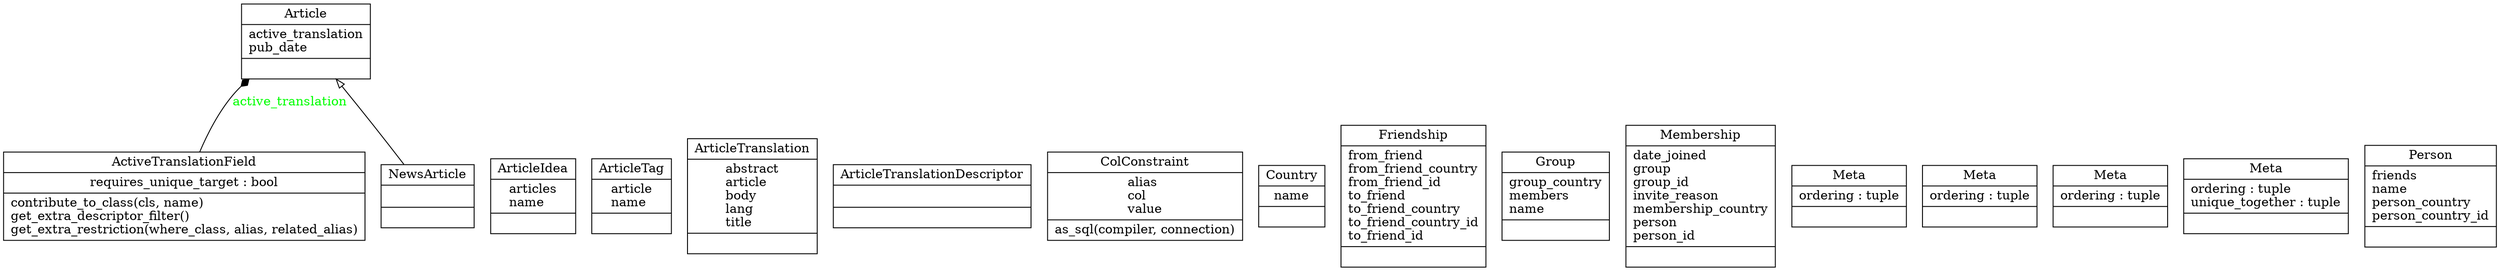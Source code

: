digraph "classes_23" {
rankdir=BT
charset="utf-8"
"foreign_object.models.ActiveTranslationField" [color="black", fontcolor="black", label=<{ActiveTranslationField|requires_unique_target : bool<br ALIGN="LEFT"/>|contribute_to_class(cls, name)<br ALIGN="LEFT"/>get_extra_descriptor_filter()<br ALIGN="LEFT"/>get_extra_restriction(where_class, alias, related_alias)<br ALIGN="LEFT"/>}>, shape="record", style="solid"];
"foreign_object.models.Article" [color="black", fontcolor="black", label=<{Article|active_translation<br ALIGN="LEFT"/>pub_date<br ALIGN="LEFT"/>|}>, shape="record", style="solid"];
"foreign_object.models.ArticleIdea" [color="black", fontcolor="black", label=<{ArticleIdea|articles<br ALIGN="LEFT"/>name<br ALIGN="LEFT"/>|}>, shape="record", style="solid"];
"foreign_object.models.ArticleTag" [color="black", fontcolor="black", label=<{ArticleTag|article<br ALIGN="LEFT"/>name<br ALIGN="LEFT"/>|}>, shape="record", style="solid"];
"foreign_object.models.ArticleTranslation" [color="black", fontcolor="black", label=<{ArticleTranslation|abstract<br ALIGN="LEFT"/>article<br ALIGN="LEFT"/>body<br ALIGN="LEFT"/>lang<br ALIGN="LEFT"/>title<br ALIGN="LEFT"/>|}>, shape="record", style="solid"];
"foreign_object.models.ArticleTranslationDescriptor" [color="black", fontcolor="black", label=<{ArticleTranslationDescriptor|<br ALIGN="LEFT"/>|}>, shape="record", style="solid"];
"foreign_object.models.ColConstraint" [color="black", fontcolor="black", label=<{ColConstraint|alias<br ALIGN="LEFT"/>col<br ALIGN="LEFT"/>value<br ALIGN="LEFT"/>|as_sql(compiler, connection)<br ALIGN="LEFT"/>}>, shape="record", style="solid"];
"foreign_object.models.Country" [color="black", fontcolor="black", label=<{Country|name<br ALIGN="LEFT"/>|}>, shape="record", style="solid"];
"foreign_object.models.Friendship" [color="black", fontcolor="black", label=<{Friendship|from_friend<br ALIGN="LEFT"/>from_friend_country<br ALIGN="LEFT"/>from_friend_id<br ALIGN="LEFT"/>to_friend<br ALIGN="LEFT"/>to_friend_country<br ALIGN="LEFT"/>to_friend_country_id<br ALIGN="LEFT"/>to_friend_id<br ALIGN="LEFT"/>|}>, shape="record", style="solid"];
"foreign_object.models.Group" [color="black", fontcolor="black", label=<{Group|group_country<br ALIGN="LEFT"/>members<br ALIGN="LEFT"/>name<br ALIGN="LEFT"/>|}>, shape="record", style="solid"];
"foreign_object.models.Membership" [color="black", fontcolor="black", label=<{Membership|date_joined<br ALIGN="LEFT"/>group<br ALIGN="LEFT"/>group_id<br ALIGN="LEFT"/>invite_reason<br ALIGN="LEFT"/>membership_country<br ALIGN="LEFT"/>person<br ALIGN="LEFT"/>person_id<br ALIGN="LEFT"/>|}>, shape="record", style="solid"];
"foreign_object.models.Person.Meta" [color="black", fontcolor="black", label=<{Meta|ordering : tuple<br ALIGN="LEFT"/>|}>, shape="record", style="solid"];
"foreign_object.models.Group.Meta" [color="black", fontcolor="black", label=<{Meta|ordering : tuple<br ALIGN="LEFT"/>|}>, shape="record", style="solid"];
"foreign_object.models.Membership.Meta" [color="black", fontcolor="black", label=<{Meta|ordering : tuple<br ALIGN="LEFT"/>|}>, shape="record", style="solid"];
"foreign_object.models.ArticleTranslation.Meta" [color="black", fontcolor="black", label=<{Meta|ordering : tuple<br ALIGN="LEFT"/>unique_together : tuple<br ALIGN="LEFT"/>|}>, shape="record", style="solid"];
"foreign_object.models.NewsArticle" [color="black", fontcolor="black", label=<{NewsArticle|<br ALIGN="LEFT"/>|}>, shape="record", style="solid"];
"foreign_object.models.Person" [color="black", fontcolor="black", label=<{Person|friends<br ALIGN="LEFT"/>name<br ALIGN="LEFT"/>person_country<br ALIGN="LEFT"/>person_country_id<br ALIGN="LEFT"/>|}>, shape="record", style="solid"];
"foreign_object.models.NewsArticle" -> "foreign_object.models.Article" [arrowhead="empty", arrowtail="none"];
"foreign_object.models.ActiveTranslationField" -> "foreign_object.models.Article" [arrowhead="diamond", arrowtail="none", fontcolor="green", label="active_translation", style="solid"];
}
